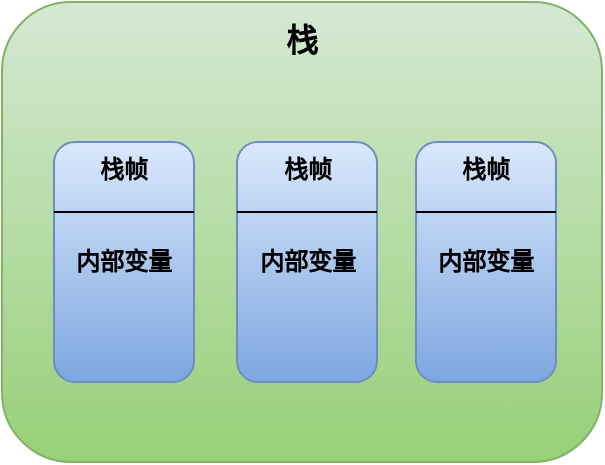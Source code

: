 <mxfile version="10.8.5" type="device"><diagram id="izK7zVxLxIbGQIOIGZSX" name="第 1 页"><mxGraphModel dx="2221" dy="824" grid="1" gridSize="10" guides="1" tooltips="1" connect="1" arrows="1" fold="1" page="1" pageScale="1" pageWidth="827" pageHeight="1169" math="0" shadow="0"><root><mxCell id="0"/><mxCell id="1" parent="0"/><mxCell id="l7173vmj13B0S3sGzqJf-12" value="" style="rounded=1;whiteSpace=wrap;html=1;fontStyle=1;gradientColor=#97d077;fillColor=#d5e8d4;strokeColor=#82b366;" vertex="1" parent="1"><mxGeometry x="-280" y="90" width="300" height="230" as="geometry"/></mxCell><mxCell id="l7173vmj13B0S3sGzqJf-1" value="内部变量" style="rounded=1;whiteSpace=wrap;html=1;fontStyle=1;gradientColor=#7ea6e0;fillColor=#dae8fc;strokeColor=#6c8ebf;" vertex="1" parent="1"><mxGeometry x="-254" y="160" width="70" height="120" as="geometry"/></mxCell><mxCell id="l7173vmj13B0S3sGzqJf-3" value="栈帧" style="text;html=1;strokeColor=none;fillColor=none;align=center;verticalAlign=middle;whiteSpace=wrap;rounded=0;fontStyle=1" vertex="1" parent="1"><mxGeometry x="-239" y="164" width="40" height="20" as="geometry"/></mxCell><mxCell id="l7173vmj13B0S3sGzqJf-13" value="栈" style="text;html=1;strokeColor=none;fillColor=none;align=center;verticalAlign=middle;whiteSpace=wrap;rounded=0;fontStyle=1;fontSize=16;" vertex="1" parent="1"><mxGeometry x="-150" y="99" width="40" height="20" as="geometry"/></mxCell><mxCell id="l7173vmj13B0S3sGzqJf-15" value="" style="endArrow=none;html=1;exitX=0;exitY=0.5;exitDx=0;exitDy=0;entryX=1;entryY=0.5;entryDx=0;entryDy=0;fontStyle=1" edge="1" parent="1"><mxGeometry width="50" height="50" relative="1" as="geometry"><mxPoint x="-254" y="195" as="sourcePoint"/><mxPoint x="-184" y="195" as="targetPoint"/></mxGeometry></mxCell><mxCell id="l7173vmj13B0S3sGzqJf-16" value="内部变量" style="rounded=1;whiteSpace=wrap;html=1;fontStyle=1;gradientColor=#7ea6e0;fillColor=#dae8fc;strokeColor=#6c8ebf;" vertex="1" parent="1"><mxGeometry x="-162.5" y="160" width="70" height="120" as="geometry"/></mxCell><mxCell id="l7173vmj13B0S3sGzqJf-17" value="栈帧" style="text;html=1;strokeColor=none;fillColor=none;align=center;verticalAlign=middle;whiteSpace=wrap;rounded=0;fontStyle=1" vertex="1" parent="1"><mxGeometry x="-147.5" y="164" width="40" height="20" as="geometry"/></mxCell><mxCell id="l7173vmj13B0S3sGzqJf-18" value="" style="endArrow=none;html=1;exitX=0;exitY=0.5;exitDx=0;exitDy=0;entryX=1;entryY=0.5;entryDx=0;entryDy=0;fontStyle=1" edge="1" parent="1"><mxGeometry width="50" height="50" relative="1" as="geometry"><mxPoint x="-162.5" y="195" as="sourcePoint"/><mxPoint x="-92.5" y="195" as="targetPoint"/></mxGeometry></mxCell><mxCell id="l7173vmj13B0S3sGzqJf-19" value="内部变量" style="rounded=1;whiteSpace=wrap;html=1;fontStyle=1;gradientColor=#7ea6e0;fillColor=#dae8fc;strokeColor=#6c8ebf;" vertex="1" parent="1"><mxGeometry x="-73" y="160" width="70" height="120" as="geometry"/></mxCell><mxCell id="l7173vmj13B0S3sGzqJf-20" value="栈帧" style="text;html=1;strokeColor=none;fillColor=none;align=center;verticalAlign=middle;whiteSpace=wrap;rounded=0;fontStyle=1" vertex="1" parent="1"><mxGeometry x="-58" y="164" width="40" height="20" as="geometry"/></mxCell><mxCell id="l7173vmj13B0S3sGzqJf-21" value="" style="endArrow=none;html=1;exitX=0;exitY=0.5;exitDx=0;exitDy=0;entryX=1;entryY=0.5;entryDx=0;entryDy=0;fontStyle=1" edge="1" parent="1"><mxGeometry width="50" height="50" relative="1" as="geometry"><mxPoint x="-73" y="195" as="sourcePoint"/><mxPoint x="-3" y="195" as="targetPoint"/></mxGeometry></mxCell></root></mxGraphModel></diagram></mxfile>